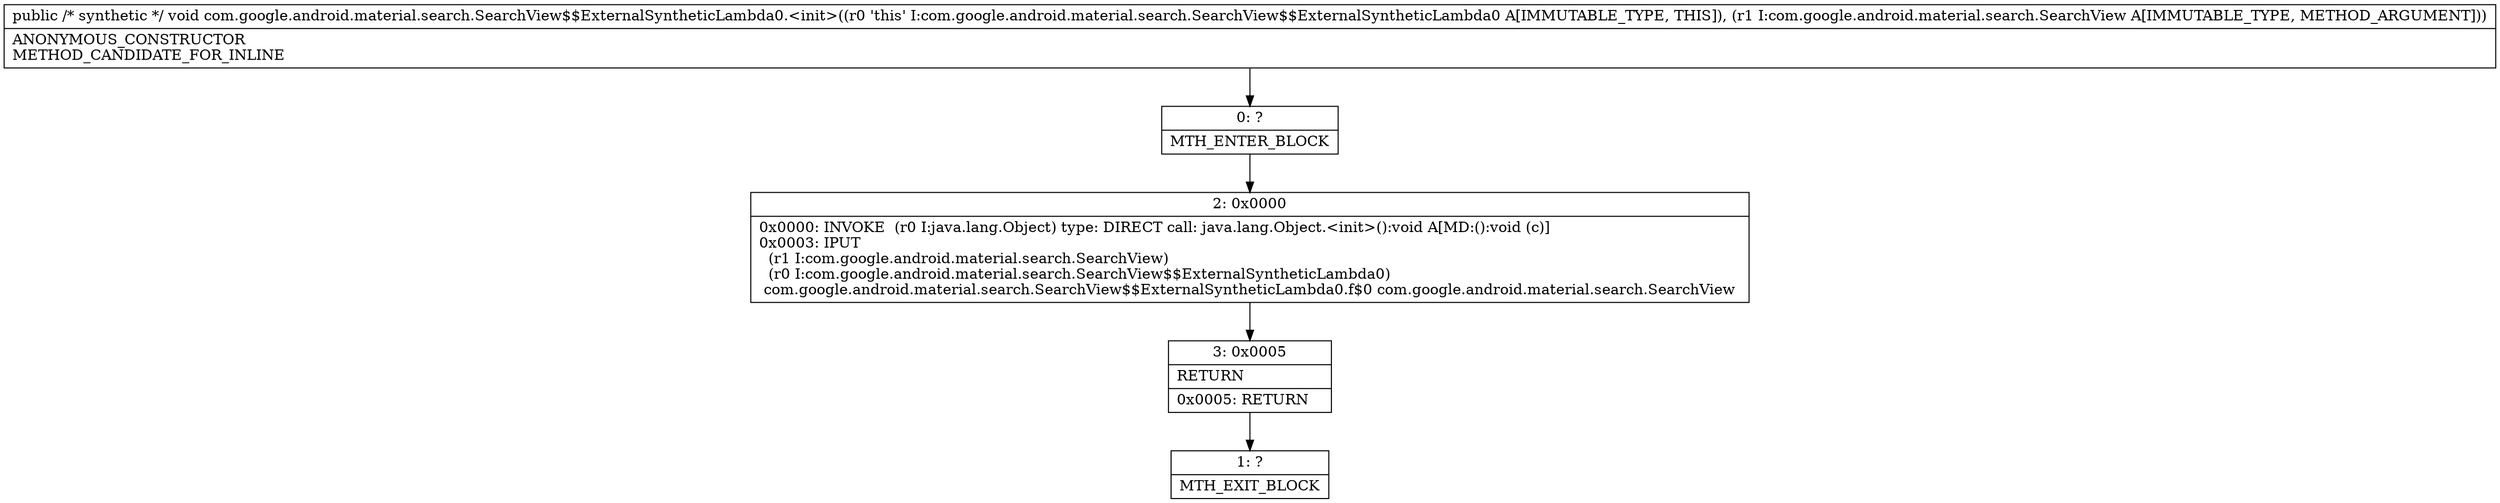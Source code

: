 digraph "CFG forcom.google.android.material.search.SearchView$$ExternalSyntheticLambda0.\<init\>(Lcom\/google\/android\/material\/search\/SearchView;)V" {
Node_0 [shape=record,label="{0\:\ ?|MTH_ENTER_BLOCK\l}"];
Node_2 [shape=record,label="{2\:\ 0x0000|0x0000: INVOKE  (r0 I:java.lang.Object) type: DIRECT call: java.lang.Object.\<init\>():void A[MD:():void (c)]\l0x0003: IPUT  \l  (r1 I:com.google.android.material.search.SearchView)\l  (r0 I:com.google.android.material.search.SearchView$$ExternalSyntheticLambda0)\l com.google.android.material.search.SearchView$$ExternalSyntheticLambda0.f$0 com.google.android.material.search.SearchView \l}"];
Node_3 [shape=record,label="{3\:\ 0x0005|RETURN\l|0x0005: RETURN   \l}"];
Node_1 [shape=record,label="{1\:\ ?|MTH_EXIT_BLOCK\l}"];
MethodNode[shape=record,label="{public \/* synthetic *\/ void com.google.android.material.search.SearchView$$ExternalSyntheticLambda0.\<init\>((r0 'this' I:com.google.android.material.search.SearchView$$ExternalSyntheticLambda0 A[IMMUTABLE_TYPE, THIS]), (r1 I:com.google.android.material.search.SearchView A[IMMUTABLE_TYPE, METHOD_ARGUMENT]))  | ANONYMOUS_CONSTRUCTOR\lMETHOD_CANDIDATE_FOR_INLINE\l}"];
MethodNode -> Node_0;Node_0 -> Node_2;
Node_2 -> Node_3;
Node_3 -> Node_1;
}

